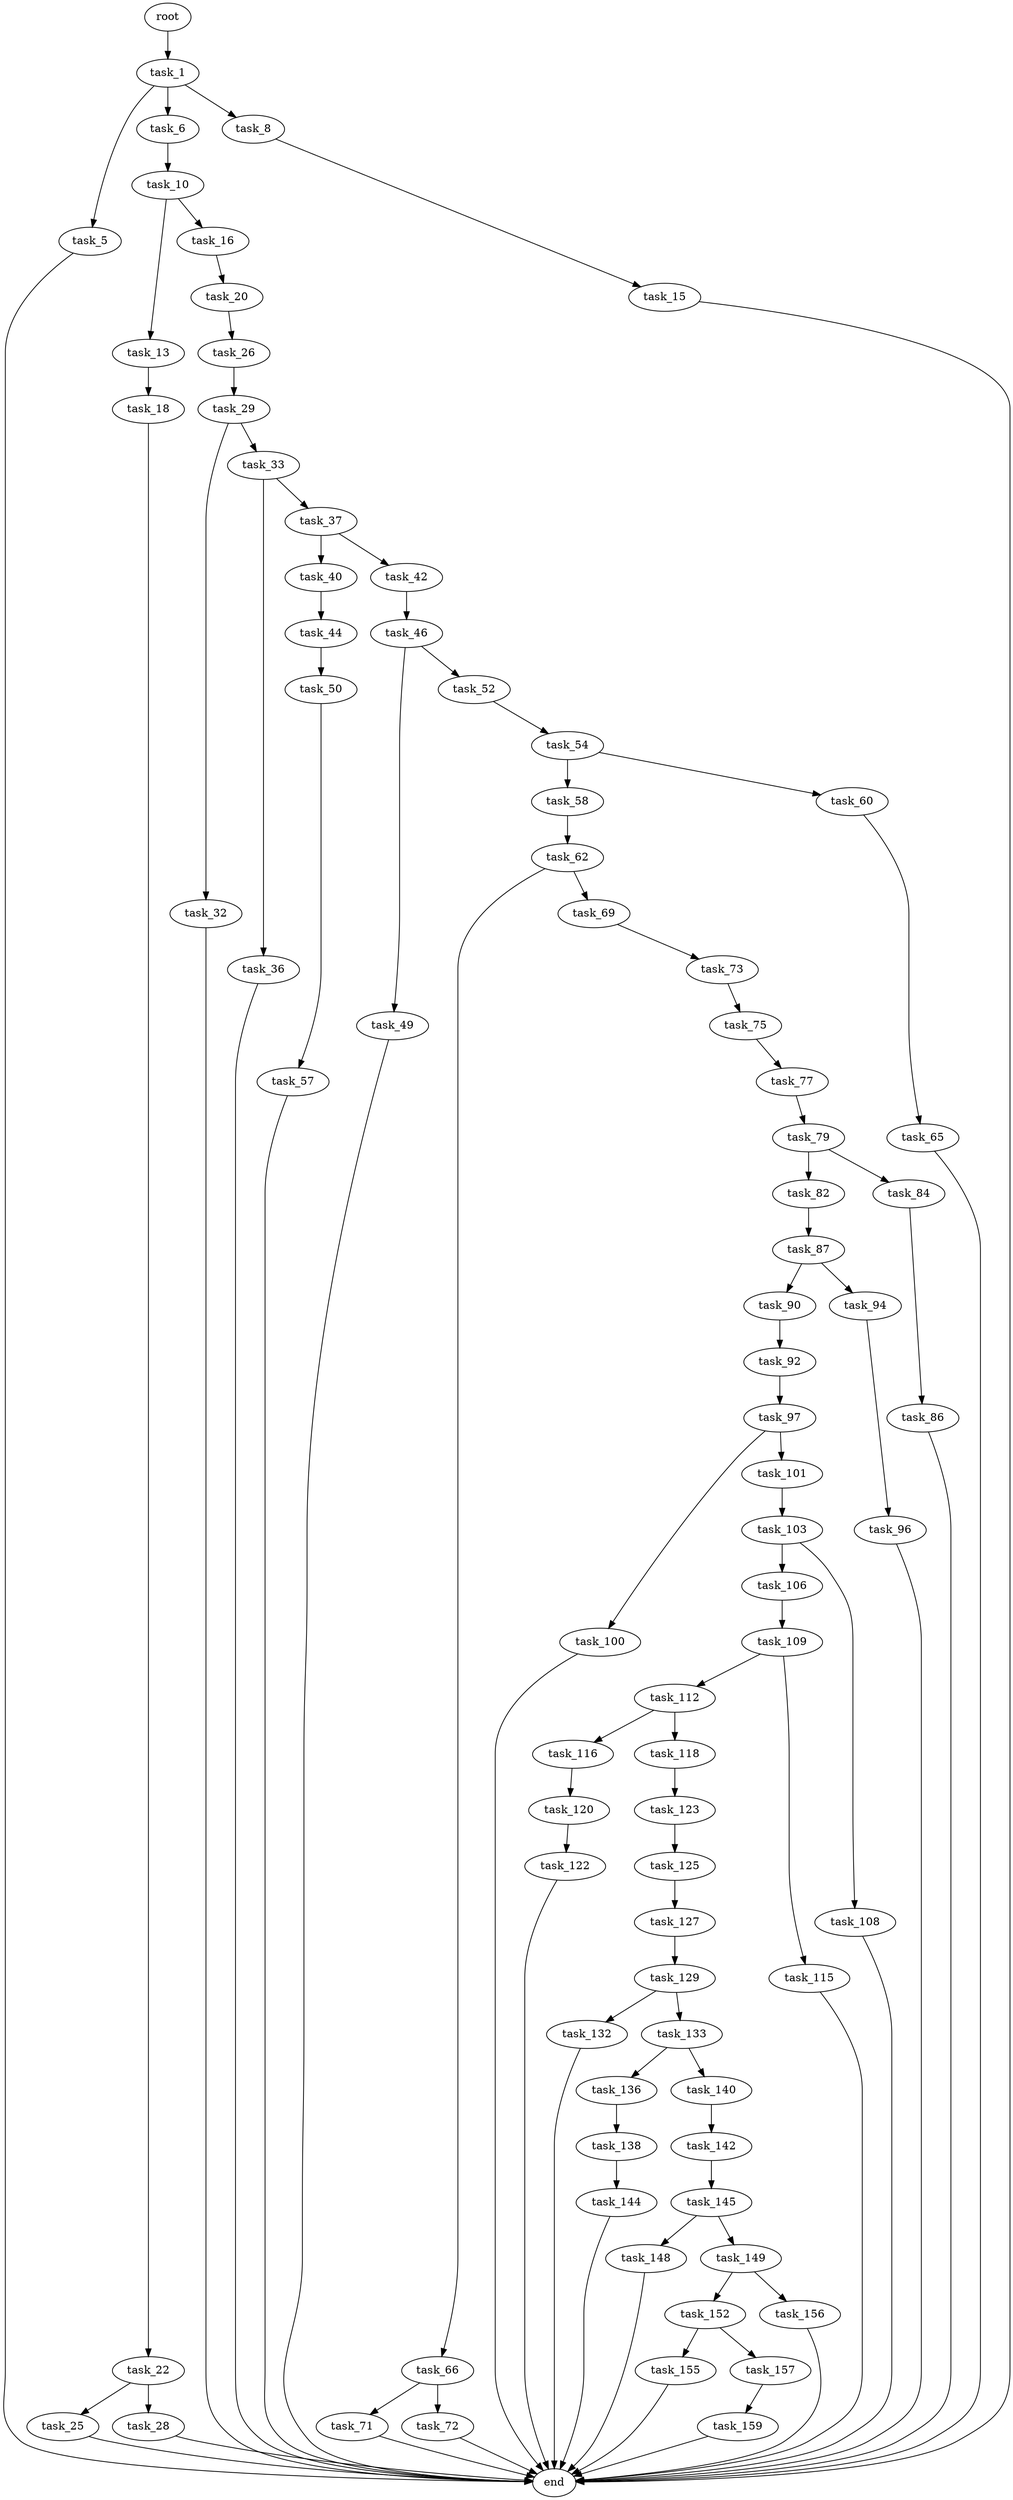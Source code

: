 digraph G {
  root [size="0.000000"];
  task_1 [size="193752591452.000000"];
  task_5 [size="134217728000.000000"];
  task_6 [size="12176083154.000000"];
  task_8 [size="134217728000.000000"];
  task_10 [size="31212817024.000000"];
  task_13 [size="397776917496.000000"];
  task_15 [size="28991029248.000000"];
  task_16 [size="7422116199.000000"];
  task_18 [size="16749729199.000000"];
  task_20 [size="11212773047.000000"];
  task_22 [size="107779570710.000000"];
  task_25 [size="435586414149.000000"];
  task_26 [size="3669031167.000000"];
  task_28 [size="782757789696.000000"];
  task_29 [size="8589934592.000000"];
  task_32 [size="2162775349.000000"];
  task_33 [size="38482486283.000000"];
  task_36 [size="28991029248.000000"];
  task_37 [size="47977297525.000000"];
  task_40 [size="4362117566.000000"];
  task_42 [size="2805006970.000000"];
  task_44 [size="368293445632.000000"];
  task_46 [size="8477791323.000000"];
  task_49 [size="1623085838.000000"];
  task_50 [size="368293445632.000000"];
  task_52 [size="435816821689.000000"];
  task_54 [size="8991339661.000000"];
  task_57 [size="549755813888.000000"];
  task_58 [size="14825996150.000000"];
  task_60 [size="68719476736.000000"];
  task_62 [size="28991029248.000000"];
  task_65 [size="747788067125.000000"];
  task_66 [size="549755813888.000000"];
  task_69 [size="505122860476.000000"];
  task_71 [size="3818713676.000000"];
  task_72 [size="77565905574.000000"];
  task_73 [size="7397952100.000000"];
  task_75 [size="1634721151.000000"];
  task_77 [size="318753314627.000000"];
  task_79 [size="36075713230.000000"];
  task_82 [size="231928233984.000000"];
  task_84 [size="6544809466.000000"];
  task_86 [size="231928233984.000000"];
  task_87 [size="940773165493.000000"];
  task_90 [size="8044802127.000000"];
  task_92 [size="134217728000.000000"];
  task_94 [size="1073741824000.000000"];
  task_96 [size="68764936864.000000"];
  task_97 [size="191985347697.000000"];
  task_100 [size="1032348360574.000000"];
  task_101 [size="736050466046.000000"];
  task_103 [size="25362620615.000000"];
  task_106 [size="240704606079.000000"];
  task_108 [size="8834565707.000000"];
  task_109 [size="13366992347.000000"];
  task_112 [size="5700481823.000000"];
  task_115 [size="2694908582.000000"];
  task_116 [size="3958276121.000000"];
  task_118 [size="613349532116.000000"];
  task_120 [size="192388782248.000000"];
  task_122 [size="22137530037.000000"];
  task_123 [size="231928233984.000000"];
  task_125 [size="231928233984.000000"];
  task_127 [size="21412612876.000000"];
  task_129 [size="28991029248.000000"];
  task_132 [size="240513203953.000000"];
  task_133 [size="1073332646202.000000"];
  task_136 [size="85225683956.000000"];
  task_138 [size="611178172927.000000"];
  task_140 [size="782757789696.000000"];
  task_142 [size="135180293969.000000"];
  task_144 [size="15353864243.000000"];
  task_145 [size="28991029248.000000"];
  task_148 [size="8589934592.000000"];
  task_149 [size="69537174004.000000"];
  task_152 [size="4586666801.000000"];
  task_155 [size="424612781283.000000"];
  task_156 [size="782757789696.000000"];
  task_157 [size="1378442208952.000000"];
  task_159 [size="296702648957.000000"];
  end [size="0.000000"];

  root -> task_1 [size="1.000000"];
  task_1 -> task_5 [size="679477248.000000"];
  task_1 -> task_6 [size="679477248.000000"];
  task_1 -> task_8 [size="679477248.000000"];
  task_5 -> end [size="1.000000"];
  task_6 -> task_10 [size="33554432.000000"];
  task_8 -> task_15 [size="209715200.000000"];
  task_10 -> task_13 [size="75497472.000000"];
  task_10 -> task_16 [size="75497472.000000"];
  task_13 -> task_18 [size="536870912.000000"];
  task_15 -> end [size="1.000000"];
  task_16 -> task_20 [size="134217728.000000"];
  task_18 -> task_22 [size="301989888.000000"];
  task_20 -> task_26 [size="536870912.000000"];
  task_22 -> task_25 [size="75497472.000000"];
  task_22 -> task_28 [size="75497472.000000"];
  task_25 -> end [size="1.000000"];
  task_26 -> task_29 [size="134217728.000000"];
  task_28 -> end [size="1.000000"];
  task_29 -> task_32 [size="33554432.000000"];
  task_29 -> task_33 [size="33554432.000000"];
  task_32 -> end [size="1.000000"];
  task_33 -> task_36 [size="838860800.000000"];
  task_33 -> task_37 [size="838860800.000000"];
  task_36 -> end [size="1.000000"];
  task_37 -> task_40 [size="838860800.000000"];
  task_37 -> task_42 [size="838860800.000000"];
  task_40 -> task_44 [size="411041792.000000"];
  task_42 -> task_46 [size="134217728.000000"];
  task_44 -> task_50 [size="411041792.000000"];
  task_46 -> task_49 [size="134217728.000000"];
  task_46 -> task_52 [size="134217728.000000"];
  task_49 -> end [size="1.000000"];
  task_50 -> task_57 [size="411041792.000000"];
  task_52 -> task_54 [size="838860800.000000"];
  task_54 -> task_58 [size="679477248.000000"];
  task_54 -> task_60 [size="679477248.000000"];
  task_57 -> end [size="1.000000"];
  task_58 -> task_62 [size="33554432.000000"];
  task_60 -> task_65 [size="134217728.000000"];
  task_62 -> task_66 [size="75497472.000000"];
  task_62 -> task_69 [size="75497472.000000"];
  task_65 -> end [size="1.000000"];
  task_66 -> task_71 [size="536870912.000000"];
  task_66 -> task_72 [size="536870912.000000"];
  task_69 -> task_73 [size="411041792.000000"];
  task_71 -> end [size="1.000000"];
  task_72 -> end [size="1.000000"];
  task_73 -> task_75 [size="301989888.000000"];
  task_75 -> task_77 [size="33554432.000000"];
  task_77 -> task_79 [size="209715200.000000"];
  task_79 -> task_82 [size="838860800.000000"];
  task_79 -> task_84 [size="838860800.000000"];
  task_82 -> task_87 [size="301989888.000000"];
  task_84 -> task_86 [size="134217728.000000"];
  task_86 -> end [size="1.000000"];
  task_87 -> task_90 [size="838860800.000000"];
  task_87 -> task_94 [size="838860800.000000"];
  task_90 -> task_92 [size="209715200.000000"];
  task_92 -> task_97 [size="209715200.000000"];
  task_94 -> task_96 [size="838860800.000000"];
  task_96 -> end [size="1.000000"];
  task_97 -> task_100 [size="134217728.000000"];
  task_97 -> task_101 [size="134217728.000000"];
  task_100 -> end [size="1.000000"];
  task_101 -> task_103 [size="536870912.000000"];
  task_103 -> task_106 [size="536870912.000000"];
  task_103 -> task_108 [size="536870912.000000"];
  task_106 -> task_109 [size="301989888.000000"];
  task_108 -> end [size="1.000000"];
  task_109 -> task_112 [size="679477248.000000"];
  task_109 -> task_115 [size="679477248.000000"];
  task_112 -> task_116 [size="536870912.000000"];
  task_112 -> task_118 [size="536870912.000000"];
  task_115 -> end [size="1.000000"];
  task_116 -> task_120 [size="134217728.000000"];
  task_118 -> task_123 [size="536870912.000000"];
  task_120 -> task_122 [size="134217728.000000"];
  task_122 -> end [size="1.000000"];
  task_123 -> task_125 [size="301989888.000000"];
  task_125 -> task_127 [size="301989888.000000"];
  task_127 -> task_129 [size="679477248.000000"];
  task_129 -> task_132 [size="75497472.000000"];
  task_129 -> task_133 [size="75497472.000000"];
  task_132 -> end [size="1.000000"];
  task_133 -> task_136 [size="679477248.000000"];
  task_133 -> task_140 [size="679477248.000000"];
  task_136 -> task_138 [size="411041792.000000"];
  task_138 -> task_144 [size="536870912.000000"];
  task_140 -> task_142 [size="679477248.000000"];
  task_142 -> task_145 [size="209715200.000000"];
  task_144 -> end [size="1.000000"];
  task_145 -> task_148 [size="75497472.000000"];
  task_145 -> task_149 [size="75497472.000000"];
  task_148 -> end [size="1.000000"];
  task_149 -> task_152 [size="75497472.000000"];
  task_149 -> task_156 [size="75497472.000000"];
  task_152 -> task_155 [size="134217728.000000"];
  task_152 -> task_157 [size="134217728.000000"];
  task_155 -> end [size="1.000000"];
  task_156 -> end [size="1.000000"];
  task_157 -> task_159 [size="838860800.000000"];
  task_159 -> end [size="1.000000"];
}
